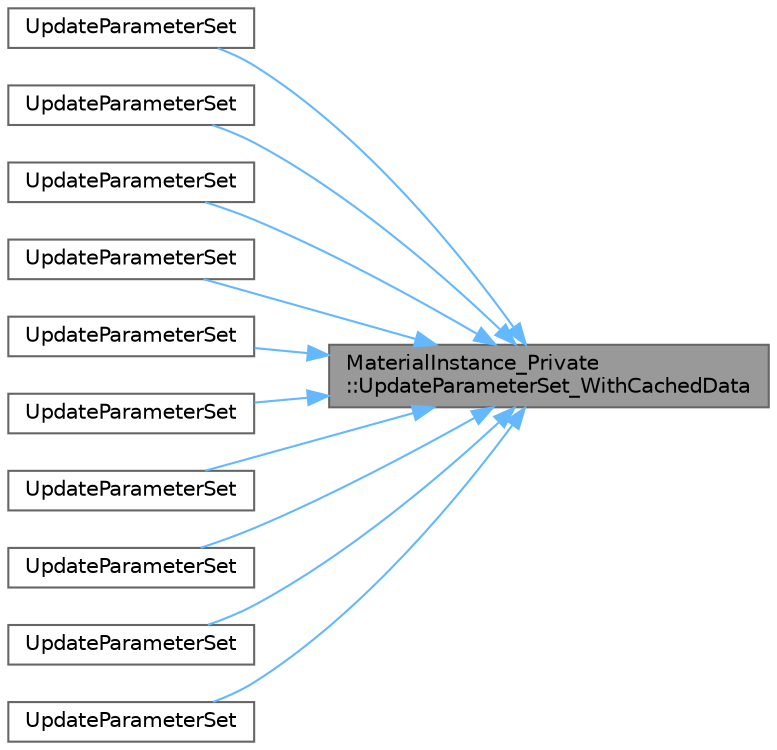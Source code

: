 digraph "MaterialInstance_Private::UpdateParameterSet_WithCachedData"
{
 // INTERACTIVE_SVG=YES
 // LATEX_PDF_SIZE
  bgcolor="transparent";
  edge [fontname=Helvetica,fontsize=10,labelfontname=Helvetica,labelfontsize=10];
  node [fontname=Helvetica,fontsize=10,shape=box,height=0.2,width=0.4];
  rankdir="RL";
  Node1 [id="Node000001",label="MaterialInstance_Private\l::UpdateParameterSet_WithCachedData",height=0.2,width=0.4,color="gray40", fillcolor="grey60", style="filled", fontcolor="black",tooltip=" "];
  Node1 -> Node2 [id="edge1_Node000001_Node000002",dir="back",color="steelblue1",style="solid",tooltip=" "];
  Node2 [id="Node000002",label="UpdateParameterSet",height=0.2,width=0.4,color="grey40", fillcolor="white", style="filled",URL="$dd/df7/MaterialInstanceUpdateParameterSet_8h.html#a191da4193f98d345a2668f35fa52fa51",tooltip=" "];
  Node1 -> Node3 [id="edge2_Node000001_Node000003",dir="back",color="steelblue1",style="solid",tooltip=" "];
  Node3 [id="Node000003",label="UpdateParameterSet",height=0.2,width=0.4,color="grey40", fillcolor="white", style="filled",URL="$dd/df7/MaterialInstanceUpdateParameterSet_8h.html#a41c7883a04b2f346b15bc793f041b8d2",tooltip=" "];
  Node1 -> Node4 [id="edge3_Node000001_Node000004",dir="back",color="steelblue1",style="solid",tooltip=" "];
  Node4 [id="Node000004",label="UpdateParameterSet",height=0.2,width=0.4,color="grey40", fillcolor="white", style="filled",URL="$dd/df7/MaterialInstanceUpdateParameterSet_8h.html#acd2a5bd8319d95234de1e25c6dd731b4",tooltip=" "];
  Node1 -> Node5 [id="edge4_Node000001_Node000005",dir="back",color="steelblue1",style="solid",tooltip=" "];
  Node5 [id="Node000005",label="UpdateParameterSet",height=0.2,width=0.4,color="grey40", fillcolor="white", style="filled",URL="$dd/df7/MaterialInstanceUpdateParameterSet_8h.html#a0b34c55eb3db2dcf180696adc91708f1",tooltip="Overloads for UpdateParameterSet to use cached data for types that can leverage it."];
  Node1 -> Node6 [id="edge5_Node000001_Node000006",dir="back",color="steelblue1",style="solid",tooltip=" "];
  Node6 [id="Node000006",label="UpdateParameterSet",height=0.2,width=0.4,color="grey40", fillcolor="white", style="filled",URL="$dd/df7/MaterialInstanceUpdateParameterSet_8h.html#a9197a0e2af6541b547fa5034fa508f7d",tooltip=" "];
  Node1 -> Node7 [id="edge6_Node000001_Node000007",dir="back",color="steelblue1",style="solid",tooltip=" "];
  Node7 [id="Node000007",label="UpdateParameterSet",height=0.2,width=0.4,color="grey40", fillcolor="white", style="filled",URL="$dd/df7/MaterialInstanceUpdateParameterSet_8h.html#af6a2e5575bf58946311b29b4f46a543d",tooltip=" "];
  Node1 -> Node8 [id="edge7_Node000001_Node000008",dir="back",color="steelblue1",style="solid",tooltip=" "];
  Node8 [id="Node000008",label="UpdateParameterSet",height=0.2,width=0.4,color="grey40", fillcolor="white", style="filled",URL="$dd/df7/MaterialInstanceUpdateParameterSet_8h.html#a650cdafab28d3433d81e7fe8aa012c2d",tooltip=" "];
  Node1 -> Node9 [id="edge8_Node000001_Node000009",dir="back",color="steelblue1",style="solid",tooltip=" "];
  Node9 [id="Node000009",label="UpdateParameterSet",height=0.2,width=0.4,color="grey40", fillcolor="white", style="filled",URL="$dd/df7/MaterialInstanceUpdateParameterSet_8h.html#ac5cd69327ef3af9d2ca75a12b5bf7578",tooltip=" "];
  Node1 -> Node10 [id="edge9_Node000001_Node000010",dir="back",color="steelblue1",style="solid",tooltip=" "];
  Node10 [id="Node000010",label="UpdateParameterSet",height=0.2,width=0.4,color="grey40", fillcolor="white", style="filled",URL="$dd/df7/MaterialInstanceUpdateParameterSet_8h.html#af8159ad46b1f0db0c7d9872cc7c36307",tooltip=" "];
  Node1 -> Node11 [id="edge10_Node000001_Node000011",dir="back",color="steelblue1",style="solid",tooltip=" "];
  Node11 [id="Node000011",label="UpdateParameterSet",height=0.2,width=0.4,color="grey40", fillcolor="white", style="filled",URL="$dd/df7/MaterialInstanceUpdateParameterSet_8h.html#a2e55555242ff3a351bc87937cd71ed10",tooltip=" "];
}
